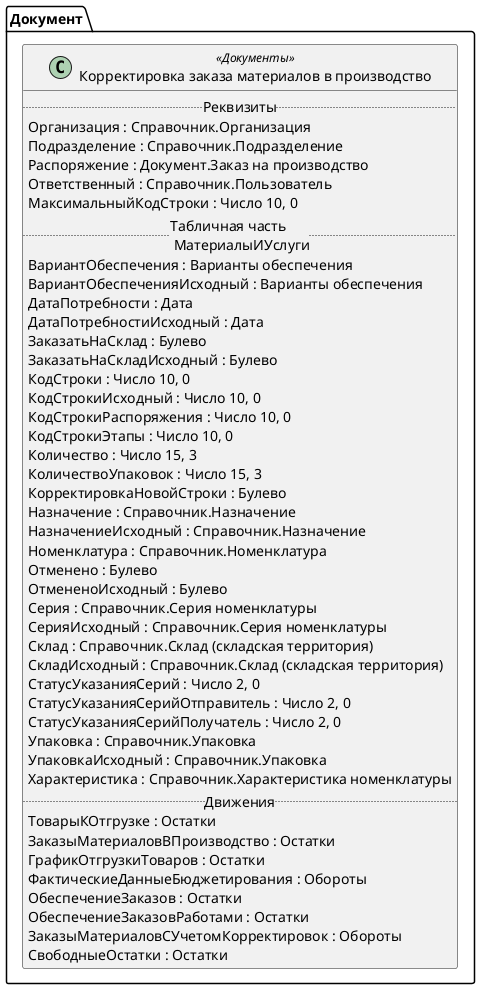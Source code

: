 ﻿@startuml КорректировкаЗаказаМатериаловВПроизводство
'!include templates.wsd
'..\include templates.wsd
class Документ.КорректировкаЗаказаМатериаловВПроизводство as "Корректировка заказа материалов в производство" <<Документы>>
{
..Реквизиты..
Организация : Справочник.Организация
Подразделение : Справочник.Подразделение
Распоряжение : Документ.Заказ на производство
Ответственный : Справочник.Пользователь
МаксимальныйКодСтроки : Число 10, 0
..Табличная часть \n МатериалыИУслуги..
ВариантОбеспечения : Варианты обеспечения
ВариантОбеспеченияИсходный : Варианты обеспечения
ДатаПотребности : Дата
ДатаПотребностиИсходный : Дата
ЗаказатьНаСклад : Булево
ЗаказатьНаСкладИсходный : Булево
КодСтроки : Число 10, 0
КодСтрокиИсходный : Число 10, 0
КодСтрокиРаспоряжения : Число 10, 0
КодСтрокиЭтапы : Число 10, 0
Количество : Число 15, 3
КоличествоУпаковок : Число 15, 3
КорректировкаНовойСтроки : Булево
Назначение : Справочник.Назначение
НазначениеИсходный : Справочник.Назначение
Номенклатура : Справочник.Номенклатура
Отменено : Булево
ОтмененоИсходный : Булево
Серия : Справочник.Серия номенклатуры
СерияИсходный : Справочник.Серия номенклатуры
Склад : Справочник.Склад (складская территория)
СкладИсходный : Справочник.Склад (складская территория)
СтатусУказанияСерий : Число 2, 0
СтатусУказанияСерийОтправитель : Число 2, 0
СтатусУказанияСерийПолучатель : Число 2, 0
Упаковка : Справочник.Упаковка
УпаковкаИсходный : Справочник.Упаковка
Характеристика : Справочник.Характеристика номенклатуры
..Движения..
ТоварыКОтгрузке : Остатки
ЗаказыМатериаловВПроизводство : Остатки
ГрафикОтгрузкиТоваров : Остатки
ФактическиеДанныеБюджетирования : Обороты
ОбеспечениеЗаказов : Остатки
ОбеспечениеЗаказовРаботами : Остатки
ЗаказыМатериаловСУчетомКорректировок : Обороты
СвободныеОстатки : Остатки
}
@enduml
